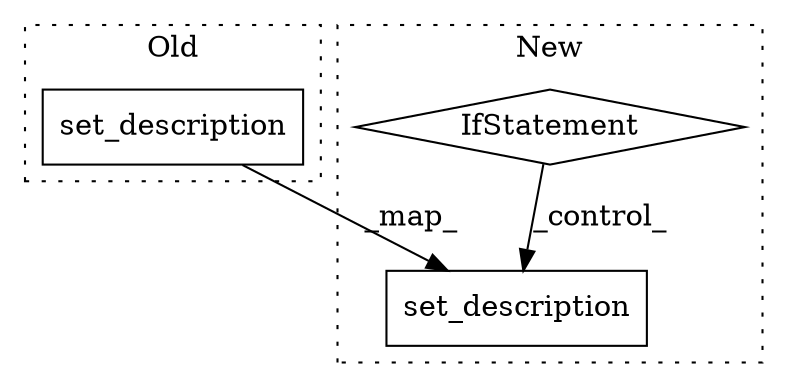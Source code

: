 digraph G {
subgraph cluster0 {
1 [label="set_description" a="32" s="1770,1817" l="16,1" shape="box"];
label = "Old";
style="dotted";
}
subgraph cluster1 {
2 [label="set_description" a="32" s="943,990" l="16,1" shape="box"];
3 [label="IfStatement" a="25" s="898,915" l="4,2" shape="diamond"];
label = "New";
style="dotted";
}
1 -> 2 [label="_map_"];
3 -> 2 [label="_control_"];
}